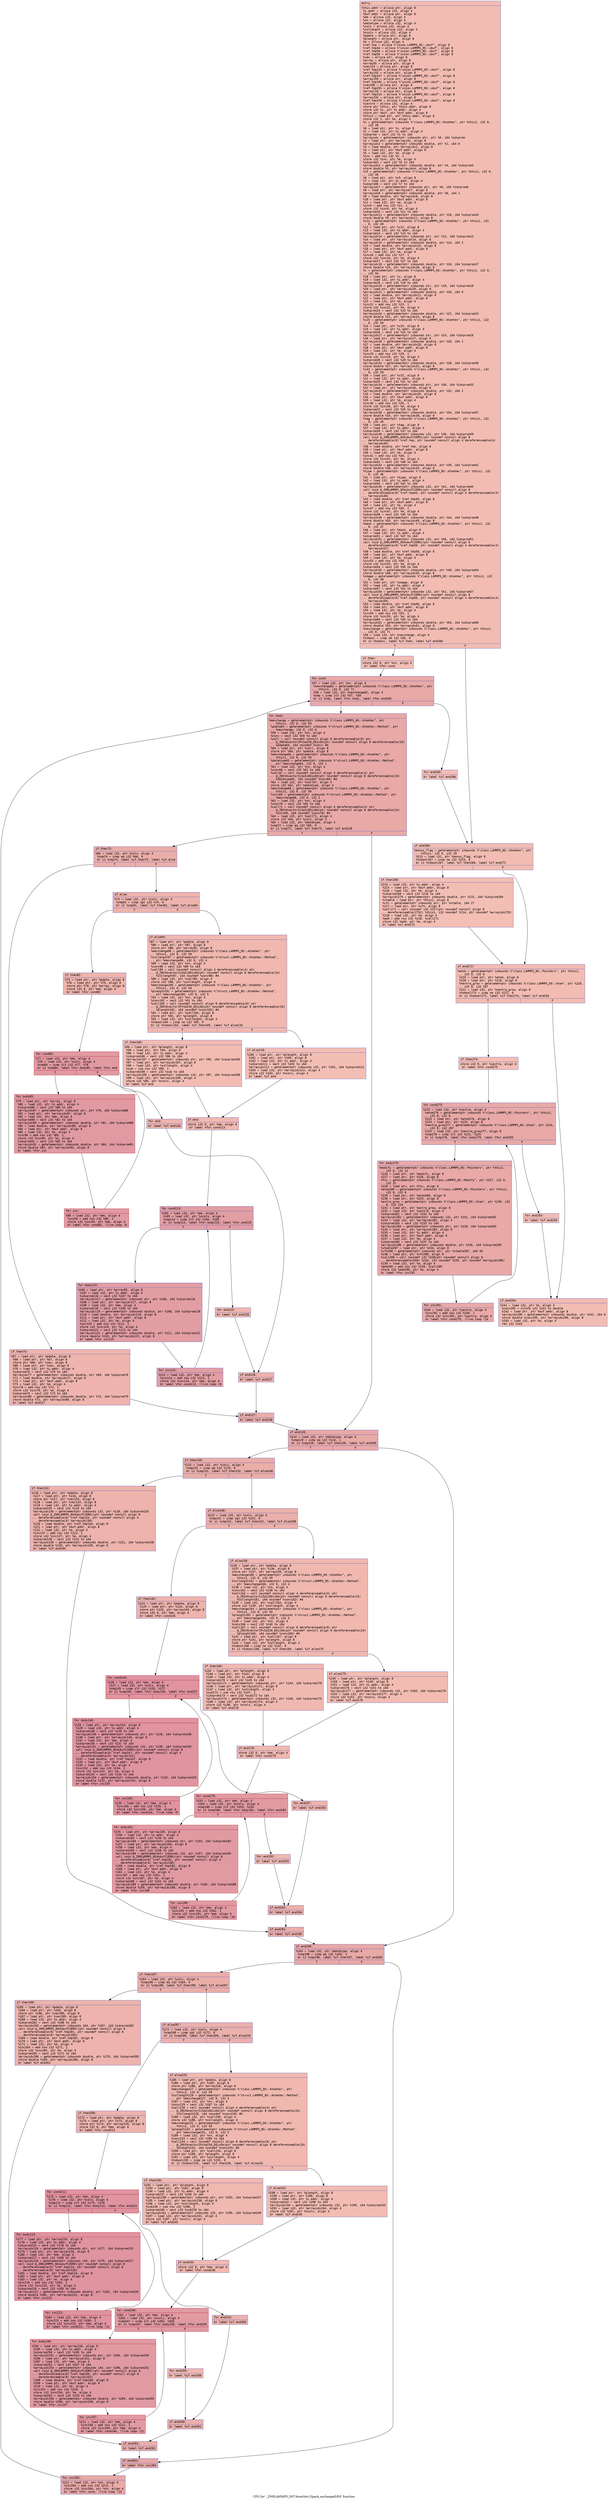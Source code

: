digraph "CFG for '_ZN9LAMMPS_NS7AtomVec13pack_exchangeEiPd' function" {
	label="CFG for '_ZN9LAMMPS_NS7AtomVec13pack_exchangeEiPd' function";

	Node0x56285aa55c80 [shape=record,color="#3d50c3ff", style=filled, fillcolor="#e1675170" fontname="Courier",label="{entry:\l|  %this.addr = alloca ptr, align 8\l  %i.addr = alloca i32, align 4\l  %buf.addr = alloca ptr, align 8\l  %mm = alloca i32, align 4\l  %nn = alloca i32, align 4\l  %datatype = alloca i32, align 4\l  %cols = alloca i32, align 4\l  %collength = alloca i32, align 4\l  %ncols = alloca i32, align 4\l  %pdata = alloca ptr, align 8\l  %plength = alloca ptr, align 8\l  %m = alloca i32, align 4\l  %ref.tmp = alloca %\"union.LAMMPS_NS::ubuf\", align 8\l  %ref.tmp44 = alloca %\"union.LAMMPS_NS::ubuf\", align 8\l  %ref.tmp50 = alloca %\"union.LAMMPS_NS::ubuf\", align 8\l  %ref.tmp56 = alloca %\"union.LAMMPS_NS::ubuf\", align 8\l  %vec = alloca ptr, align 8\l  %array = alloca ptr, align 8\l  %array95 = alloca ptr, align 8\l  %vec133 = alloca ptr, align 8\l  %ref.tmp134 = alloca %\"union.LAMMPS_NS::ubuf\", align 8\l  %array143 = alloca ptr, align 8\l  %ref.tmp147 = alloca %\"union.LAMMPS_NS::ubuf\", align 8\l  %array159 = alloca ptr, align 8\l  %ref.tmp182 = alloca %\"union.LAMMPS_NS::ubuf\", align 8\l  %vec200 = alloca ptr, align 8\l  %ref.tmp201 = alloca %\"union.LAMMPS_NS::ubuf\", align 8\l  %array210 = alloca ptr, align 8\l  %ref.tmp214 = alloca %\"union.LAMMPS_NS::ubuf\", align 8\l  %array226 = alloca ptr, align 8\l  %ref.tmp249 = alloca %\"union.LAMMPS_NS::ubuf\", align 8\l  %iextra = alloca i32, align 4\l  store ptr %this, ptr %this.addr, align 8\l  store i32 %i, ptr %i.addr, align 4\l  store ptr %buf, ptr %buf.addr, align 8\l  %this1 = load ptr, ptr %this.addr, align 8\l  store i32 1, ptr %m, align 4\l  %x = getelementptr inbounds %\"class.LAMMPS_NS::AtomVec\", ptr %this1, i32 0,\l... i32 49\l  %0 = load ptr, ptr %x, align 8\l  %1 = load i32, ptr %i.addr, align 4\l  %idxprom = sext i32 %1 to i64\l  %arrayidx = getelementptr inbounds ptr, ptr %0, i64 %idxprom\l  %2 = load ptr, ptr %arrayidx, align 8\l  %arrayidx2 = getelementptr inbounds double, ptr %2, i64 0\l  %3 = load double, ptr %arrayidx2, align 8\l  %4 = load ptr, ptr %buf.addr, align 8\l  %5 = load i32, ptr %m, align 4\l  %inc = add nsw i32 %5, 1\l  store i32 %inc, ptr %m, align 4\l  %idxprom3 = sext i32 %5 to i64\l  %arrayidx4 = getelementptr inbounds double, ptr %4, i64 %idxprom3\l  store double %3, ptr %arrayidx4, align 8\l  %x5 = getelementptr inbounds %\"class.LAMMPS_NS::AtomVec\", ptr %this1, i32 0,\l... i32 49\l  %6 = load ptr, ptr %x5, align 8\l  %7 = load i32, ptr %i.addr, align 4\l  %idxprom6 = sext i32 %7 to i64\l  %arrayidx7 = getelementptr inbounds ptr, ptr %6, i64 %idxprom6\l  %8 = load ptr, ptr %arrayidx7, align 8\l  %arrayidx8 = getelementptr inbounds double, ptr %8, i64 1\l  %9 = load double, ptr %arrayidx8, align 8\l  %10 = load ptr, ptr %buf.addr, align 8\l  %11 = load i32, ptr %m, align 4\l  %inc9 = add nsw i32 %11, 1\l  store i32 %inc9, ptr %m, align 4\l  %idxprom10 = sext i32 %11 to i64\l  %arrayidx11 = getelementptr inbounds double, ptr %10, i64 %idxprom10\l  store double %9, ptr %arrayidx11, align 8\l  %x12 = getelementptr inbounds %\"class.LAMMPS_NS::AtomVec\", ptr %this1, i32\l... 0, i32 49\l  %12 = load ptr, ptr %x12, align 8\l  %13 = load i32, ptr %i.addr, align 4\l  %idxprom13 = sext i32 %13 to i64\l  %arrayidx14 = getelementptr inbounds ptr, ptr %12, i64 %idxprom13\l  %14 = load ptr, ptr %arrayidx14, align 8\l  %arrayidx15 = getelementptr inbounds double, ptr %14, i64 2\l  %15 = load double, ptr %arrayidx15, align 8\l  %16 = load ptr, ptr %buf.addr, align 8\l  %17 = load i32, ptr %m, align 4\l  %inc16 = add nsw i32 %17, 1\l  store i32 %inc16, ptr %m, align 4\l  %idxprom17 = sext i32 %17 to i64\l  %arrayidx18 = getelementptr inbounds double, ptr %16, i64 %idxprom17\l  store double %15, ptr %arrayidx18, align 8\l  %v = getelementptr inbounds %\"class.LAMMPS_NS::AtomVec\", ptr %this1, i32 0,\l... i32 50\l  %18 = load ptr, ptr %v, align 8\l  %19 = load i32, ptr %i.addr, align 4\l  %idxprom19 = sext i32 %19 to i64\l  %arrayidx20 = getelementptr inbounds ptr, ptr %18, i64 %idxprom19\l  %20 = load ptr, ptr %arrayidx20, align 8\l  %arrayidx21 = getelementptr inbounds double, ptr %20, i64 0\l  %21 = load double, ptr %arrayidx21, align 8\l  %22 = load ptr, ptr %buf.addr, align 8\l  %23 = load i32, ptr %m, align 4\l  %inc22 = add nsw i32 %23, 1\l  store i32 %inc22, ptr %m, align 4\l  %idxprom23 = sext i32 %23 to i64\l  %arrayidx24 = getelementptr inbounds double, ptr %22, i64 %idxprom23\l  store double %21, ptr %arrayidx24, align 8\l  %v25 = getelementptr inbounds %\"class.LAMMPS_NS::AtomVec\", ptr %this1, i32\l... 0, i32 50\l  %24 = load ptr, ptr %v25, align 8\l  %25 = load i32, ptr %i.addr, align 4\l  %idxprom26 = sext i32 %25 to i64\l  %arrayidx27 = getelementptr inbounds ptr, ptr %24, i64 %idxprom26\l  %26 = load ptr, ptr %arrayidx27, align 8\l  %arrayidx28 = getelementptr inbounds double, ptr %26, i64 1\l  %27 = load double, ptr %arrayidx28, align 8\l  %28 = load ptr, ptr %buf.addr, align 8\l  %29 = load i32, ptr %m, align 4\l  %inc29 = add nsw i32 %29, 1\l  store i32 %inc29, ptr %m, align 4\l  %idxprom30 = sext i32 %29 to i64\l  %arrayidx31 = getelementptr inbounds double, ptr %28, i64 %idxprom30\l  store double %27, ptr %arrayidx31, align 8\l  %v32 = getelementptr inbounds %\"class.LAMMPS_NS::AtomVec\", ptr %this1, i32\l... 0, i32 50\l  %30 = load ptr, ptr %v32, align 8\l  %31 = load i32, ptr %i.addr, align 4\l  %idxprom33 = sext i32 %31 to i64\l  %arrayidx34 = getelementptr inbounds ptr, ptr %30, i64 %idxprom33\l  %32 = load ptr, ptr %arrayidx34, align 8\l  %arrayidx35 = getelementptr inbounds double, ptr %32, i64 2\l  %33 = load double, ptr %arrayidx35, align 8\l  %34 = load ptr, ptr %buf.addr, align 8\l  %35 = load i32, ptr %m, align 4\l  %inc36 = add nsw i32 %35, 1\l  store i32 %inc36, ptr %m, align 4\l  %idxprom37 = sext i32 %35 to i64\l  %arrayidx38 = getelementptr inbounds double, ptr %34, i64 %idxprom37\l  store double %33, ptr %arrayidx38, align 8\l  %tag = getelementptr inbounds %\"class.LAMMPS_NS::AtomVec\", ptr %this1, i32\l... 0, i32 45\l  %36 = load ptr, ptr %tag, align 8\l  %37 = load i32, ptr %i.addr, align 4\l  %idxprom39 = sext i32 %37 to i64\l  %arrayidx40 = getelementptr inbounds i32, ptr %36, i64 %idxprom39\l  call void @_ZN9LAMMPS_NS4ubufC2ERKi(ptr noundef nonnull align 8\l... dereferenceable(8) %ref.tmp, ptr noundef nonnull align 4 dereferenceable(4)\l... %arrayidx40)\l  %38 = load double, ptr %ref.tmp, align 8\l  %39 = load ptr, ptr %buf.addr, align 8\l  %40 = load i32, ptr %m, align 4\l  %inc41 = add nsw i32 %40, 1\l  store i32 %inc41, ptr %m, align 4\l  %idxprom42 = sext i32 %40 to i64\l  %arrayidx43 = getelementptr inbounds double, ptr %39, i64 %idxprom42\l  store double %38, ptr %arrayidx43, align 8\l  %type = getelementptr inbounds %\"class.LAMMPS_NS::AtomVec\", ptr %this1, i32\l... 0, i32 46\l  %41 = load ptr, ptr %type, align 8\l  %42 = load i32, ptr %i.addr, align 4\l  %idxprom45 = sext i32 %42 to i64\l  %arrayidx46 = getelementptr inbounds i32, ptr %41, i64 %idxprom45\l  call void @_ZN9LAMMPS_NS4ubufC2ERKi(ptr noundef nonnull align 8\l... dereferenceable(8) %ref.tmp44, ptr noundef nonnull align 4 dereferenceable(4)\l... %arrayidx46)\l  %43 = load double, ptr %ref.tmp44, align 8\l  %44 = load ptr, ptr %buf.addr, align 8\l  %45 = load i32, ptr %m, align 4\l  %inc47 = add nsw i32 %45, 1\l  store i32 %inc47, ptr %m, align 4\l  %idxprom48 = sext i32 %45 to i64\l  %arrayidx49 = getelementptr inbounds double, ptr %44, i64 %idxprom48\l  store double %43, ptr %arrayidx49, align 8\l  %mask = getelementptr inbounds %\"class.LAMMPS_NS::AtomVec\", ptr %this1, i32\l... 0, i32 47\l  %46 = load ptr, ptr %mask, align 8\l  %47 = load i32, ptr %i.addr, align 4\l  %idxprom51 = sext i32 %47 to i64\l  %arrayidx52 = getelementptr inbounds i32, ptr %46, i64 %idxprom51\l  call void @_ZN9LAMMPS_NS4ubufC2ERKi(ptr noundef nonnull align 8\l... dereferenceable(8) %ref.tmp50, ptr noundef nonnull align 4 dereferenceable(4)\l... %arrayidx52)\l  %48 = load double, ptr %ref.tmp50, align 8\l  %49 = load ptr, ptr %buf.addr, align 8\l  %50 = load i32, ptr %m, align 4\l  %inc53 = add nsw i32 %50, 1\l  store i32 %inc53, ptr %m, align 4\l  %idxprom54 = sext i32 %50 to i64\l  %arrayidx55 = getelementptr inbounds double, ptr %49, i64 %idxprom54\l  store double %48, ptr %arrayidx55, align 8\l  %image = getelementptr inbounds %\"class.LAMMPS_NS::AtomVec\", ptr %this1, i32\l... 0, i32 48\l  %51 = load ptr, ptr %image, align 8\l  %52 = load i32, ptr %i.addr, align 4\l  %idxprom57 = sext i32 %52 to i64\l  %arrayidx58 = getelementptr inbounds i32, ptr %51, i64 %idxprom57\l  call void @_ZN9LAMMPS_NS4ubufC2ERKi(ptr noundef nonnull align 8\l... dereferenceable(8) %ref.tmp56, ptr noundef nonnull align 4 dereferenceable(4)\l... %arrayidx58)\l  %53 = load double, ptr %ref.tmp56, align 8\l  %54 = load ptr, ptr %buf.addr, align 8\l  %55 = load i32, ptr %m, align 4\l  %inc59 = add nsw i32 %55, 1\l  store i32 %inc59, ptr %m, align 4\l  %idxprom60 = sext i32 %55 to i64\l  %arrayidx61 = getelementptr inbounds double, ptr %54, i64 %idxprom60\l  store double %53, ptr %arrayidx61, align 8\l  %nexchange = getelementptr inbounds %\"class.LAMMPS_NS::AtomVec\", ptr %this1,\l... i32 0, i32 71\l  %56 = load i32, ptr %nexchange, align 4\l  %tobool = icmp ne i32 %56, 0\l  br i1 %tobool, label %if.then, label %if.end266\l|{<s0>T|<s1>F}}"];
	Node0x56285aa55c80:s0 -> Node0x56285aa6aa80[tooltip="entry -> if.then\nProbability 62.50%" ];
	Node0x56285aa55c80:s1 -> Node0x56285aa6aad0[tooltip="entry -> if.end266\nProbability 37.50%" ];
	Node0x56285aa6aa80 [shape=record,color="#3d50c3ff", style=filled, fillcolor="#e36c5570" fontname="Courier",label="{if.then:\l|  store i32 0, ptr %nn, align 4\l  br label %for.cond\l}"];
	Node0x56285aa6aa80 -> Node0x56285aa6aca0[tooltip="if.then -> for.cond\nProbability 100.00%" ];
	Node0x56285aa6aca0 [shape=record,color="#3d50c3ff", style=filled, fillcolor="#ca3b3770" fontname="Courier",label="{for.cond:\l|  %57 = load i32, ptr %nn, align 4\l  %nexchange62 = getelementptr inbounds %\"class.LAMMPS_NS::AtomVec\", ptr\l... %this1, i32 0, i32 71\l  %58 = load i32, ptr %nexchange62, align 4\l  %cmp = icmp slt i32 %57, %58\l  br i1 %cmp, label %for.body, label %for.end265\l|{<s0>T|<s1>F}}"];
	Node0x56285aa6aca0:s0 -> Node0x56285aa6b030[tooltip="for.cond -> for.body\nProbability 96.88%" ];
	Node0x56285aa6aca0:s1 -> Node0x56285aa6b0b0[tooltip="for.cond -> for.end265\nProbability 3.12%" ];
	Node0x56285aa6b030 [shape=record,color="#3d50c3ff", style=filled, fillcolor="#ca3b3770" fontname="Courier",label="{for.body:\l|  %mexchange = getelementptr inbounds %\"class.LAMMPS_NS::AtomVec\", ptr\l... %this1, i32 0, i32 59\l  %pdata63 = getelementptr inbounds %\"struct.LAMMPS_NS::AtomVec::Method\", ptr\l... %mexchange, i32 0, i32 0\l  %59 = load i32, ptr %nn, align 4\l  %conv = sext i32 %59 to i64\l  %call = call noundef nonnull align 8 dereferenceable(8) ptr\l... @_ZNSt6vectorIPvSaIS0_EEixEm(ptr noundef nonnull align 8 dereferenceable(24)\l... %pdata63, i64 noundef %conv) #4\l  %60 = load ptr, ptr %call, align 8\l  store ptr %60, ptr %pdata, align 8\l  %mexchange64 = getelementptr inbounds %\"class.LAMMPS_NS::AtomVec\", ptr\l... %this1, i32 0, i32 59\l  %datatype65 = getelementptr inbounds %\"struct.LAMMPS_NS::AtomVec::Method\",\l... ptr %mexchange64, i32 0, i32 1\l  %61 = load i32, ptr %nn, align 4\l  %conv66 = sext i32 %61 to i64\l  %call67 = call noundef nonnull align 4 dereferenceable(4) ptr\l... @_ZNSt6vectorIiSaIiEEixEm(ptr noundef nonnull align 8 dereferenceable(24)\l... %datatype65, i64 noundef %conv66) #4\l  %62 = load i32, ptr %call67, align 4\l  store i32 %62, ptr %datatype, align 4\l  %mexchange68 = getelementptr inbounds %\"class.LAMMPS_NS::AtomVec\", ptr\l... %this1, i32 0, i32 59\l  %cols69 = getelementptr inbounds %\"struct.LAMMPS_NS::AtomVec::Method\", ptr\l... %mexchange68, i32 0, i32 2\l  %63 = load i32, ptr %nn, align 4\l  %conv70 = sext i32 %63 to i64\l  %call71 = call noundef nonnull align 4 dereferenceable(4) ptr\l... @_ZNSt6vectorIiSaIiEEixEm(ptr noundef nonnull align 8 dereferenceable(24)\l... %cols69, i64 noundef %conv70) #4\l  %64 = load i32, ptr %call71, align 4\l  store i32 %64, ptr %cols, align 4\l  %65 = load i32, ptr %datatype, align 4\l  %cmp72 = icmp eq i32 %65, 0\l  br i1 %cmp72, label %if.then73, label %if.end128\l|{<s0>T|<s1>F}}"];
	Node0x56285aa6b030:s0 -> Node0x56285aa6c370[tooltip="for.body -> if.then73\nProbability 37.50%" ];
	Node0x56285aa6b030:s1 -> Node0x56285aa6c3c0[tooltip="for.body -> if.end128\nProbability 62.50%" ];
	Node0x56285aa6c370 [shape=record,color="#3d50c3ff", style=filled, fillcolor="#d0473d70" fontname="Courier",label="{if.then73:\l|  %66 = load i32, ptr %cols, align 4\l  %cmp74 = icmp eq i32 %66, 0\l  br i1 %cmp74, label %if.then75, label %if.else\l|{<s0>T|<s1>F}}"];
	Node0x56285aa6c370:s0 -> Node0x56285aa6c5f0[tooltip="if.then73 -> if.then75\nProbability 37.50%" ];
	Node0x56285aa6c370:s1 -> Node0x56285aa6c670[tooltip="if.then73 -> if.else\nProbability 62.50%" ];
	Node0x56285aa6c5f0 [shape=record,color="#3d50c3ff", style=filled, fillcolor="#d8564670" fontname="Courier",label="{if.then75:\l|  %67 = load ptr, ptr %pdata, align 8\l  %68 = load ptr, ptr %67, align 8\l  store ptr %68, ptr %vec, align 8\l  %69 = load ptr, ptr %vec, align 8\l  %70 = load i32, ptr %i.addr, align 4\l  %idxprom76 = sext i32 %70 to i64\l  %arrayidx77 = getelementptr inbounds double, ptr %69, i64 %idxprom76\l  %71 = load double, ptr %arrayidx77, align 8\l  %72 = load ptr, ptr %buf.addr, align 8\l  %73 = load i32, ptr %m, align 4\l  %inc78 = add nsw i32 %73, 1\l  store i32 %inc78, ptr %m, align 4\l  %idxprom79 = sext i32 %73 to i64\l  %arrayidx80 = getelementptr inbounds double, ptr %72, i64 %idxprom79\l  store double %71, ptr %arrayidx80, align 8\l  br label %if.end127\l}"];
	Node0x56285aa6c5f0 -> Node0x56285aa6d080[tooltip="if.then75 -> if.end127\nProbability 100.00%" ];
	Node0x56285aa6c670 [shape=record,color="#3d50c3ff", style=filled, fillcolor="#d6524470" fontname="Courier",label="{if.else:\l|  %74 = load i32, ptr %cols, align 4\l  %cmp81 = icmp sgt i32 %74, 0\l  br i1 %cmp81, label %if.then82, label %if.else94\l|{<s0>T|<s1>F}}"];
	Node0x56285aa6c670:s0 -> Node0x56285aa6d2a0[tooltip="if.else -> if.then82\nProbability 62.50%" ];
	Node0x56285aa6c670:s1 -> Node0x56285aa6d320[tooltip="if.else -> if.else94\nProbability 37.50%" ];
	Node0x56285aa6d2a0 [shape=record,color="#3d50c3ff", style=filled, fillcolor="#d8564670" fontname="Courier",label="{if.then82:\l|  %75 = load ptr, ptr %pdata, align 8\l  %76 = load ptr, ptr %75, align 8\l  store ptr %76, ptr %array, align 8\l  store i32 0, ptr %mm, align 4\l  br label %for.cond83\l}"];
	Node0x56285aa6d2a0 -> Node0x56285aa6d690[tooltip="if.then82 -> for.cond83\nProbability 100.00%" ];
	Node0x56285aa6d690 [shape=record,color="#b70d28ff", style=filled, fillcolor="#bb1b2c70" fontname="Courier",label="{for.cond83:\l|  %77 = load i32, ptr %mm, align 4\l  %78 = load i32, ptr %cols, align 4\l  %cmp84 = icmp slt i32 %77, %78\l  br i1 %cmp84, label %for.body85, label %for.end\l|{<s0>T|<s1>F}}"];
	Node0x56285aa6d690:s0 -> Node0x56285aa6d930[tooltip="for.cond83 -> for.body85\nProbability 96.88%" ];
	Node0x56285aa6d690:s1 -> Node0x56285aa6d9b0[tooltip="for.cond83 -> for.end\nProbability 3.12%" ];
	Node0x56285aa6d930 [shape=record,color="#b70d28ff", style=filled, fillcolor="#bb1b2c70" fontname="Courier",label="{for.body85:\l|  %79 = load ptr, ptr %array, align 8\l  %80 = load i32, ptr %i.addr, align 4\l  %idxprom86 = sext i32 %80 to i64\l  %arrayidx87 = getelementptr inbounds ptr, ptr %79, i64 %idxprom86\l  %81 = load ptr, ptr %arrayidx87, align 8\l  %82 = load i32, ptr %mm, align 4\l  %idxprom88 = sext i32 %82 to i64\l  %arrayidx89 = getelementptr inbounds double, ptr %81, i64 %idxprom88\l  %83 = load double, ptr %arrayidx89, align 8\l  %84 = load ptr, ptr %buf.addr, align 8\l  %85 = load i32, ptr %m, align 4\l  %inc90 = add nsw i32 %85, 1\l  store i32 %inc90, ptr %m, align 4\l  %idxprom91 = sext i32 %85 to i64\l  %arrayidx92 = getelementptr inbounds double, ptr %84, i64 %idxprom91\l  store double %83, ptr %arrayidx92, align 8\l  br label %for.inc\l}"];
	Node0x56285aa6d930 -> Node0x56285aa6e490[tooltip="for.body85 -> for.inc\nProbability 100.00%" ];
	Node0x56285aa6e490 [shape=record,color="#b70d28ff", style=filled, fillcolor="#bb1b2c70" fontname="Courier",label="{for.inc:\l|  %86 = load i32, ptr %mm, align 4\l  %inc93 = add nsw i32 %86, 1\l  store i32 %inc93, ptr %mm, align 4\l  br label %for.cond83, !llvm.loop !6\l}"];
	Node0x56285aa6e490 -> Node0x56285aa6d690[tooltip="for.inc -> for.cond83\nProbability 100.00%" ];
	Node0x56285aa6d9b0 [shape=record,color="#3d50c3ff", style=filled, fillcolor="#d8564670" fontname="Courier",label="{for.end:\l|  br label %if.end126\l}"];
	Node0x56285aa6d9b0 -> Node0x56285aa6e880[tooltip="for.end -> if.end126\nProbability 100.00%" ];
	Node0x56285aa6d320 [shape=record,color="#3d50c3ff", style=filled, fillcolor="#dc5d4a70" fontname="Courier",label="{if.else94:\l|  %87 = load ptr, ptr %pdata, align 8\l  %88 = load ptr, ptr %87, align 8\l  store ptr %88, ptr %array95, align 8\l  %mexchange96 = getelementptr inbounds %\"class.LAMMPS_NS::AtomVec\", ptr\l... %this1, i32 0, i32 59\l  %collength97 = getelementptr inbounds %\"struct.LAMMPS_NS::AtomVec::Method\",\l... ptr %mexchange96, i32 0, i32 4\l  %89 = load i32, ptr %nn, align 4\l  %conv98 = sext i32 %89 to i64\l  %call99 = call noundef nonnull align 4 dereferenceable(4) ptr\l... @_ZNSt6vectorIiSaIiEEixEm(ptr noundef nonnull align 8 dereferenceable(24)\l... %collength97, i64 noundef %conv98) #4\l  %90 = load i32, ptr %call99, align 4\l  store i32 %90, ptr %collength, align 4\l  %mexchange100 = getelementptr inbounds %\"class.LAMMPS_NS::AtomVec\", ptr\l... %this1, i32 0, i32 59\l  %plength101 = getelementptr inbounds %\"struct.LAMMPS_NS::AtomVec::Method\",\l... ptr %mexchange100, i32 0, i32 5\l  %91 = load i32, ptr %nn, align 4\l  %conv102 = sext i32 %91 to i64\l  %call103 = call noundef nonnull align 8 dereferenceable(8) ptr\l... @_ZNSt6vectorIPvSaIS0_EEixEm(ptr noundef nonnull align 8 dereferenceable(24)\l... %plength101, i64 noundef %conv102) #4\l  %92 = load ptr, ptr %call103, align 8\l  store ptr %92, ptr %plength, align 8\l  %93 = load i32, ptr %collength, align 4\l  %tobool104 = icmp ne i32 %93, 0\l  br i1 %tobool104, label %if.then105, label %if.else110\l|{<s0>T|<s1>F}}"];
	Node0x56285aa6d320:s0 -> Node0x56285aa6f760[tooltip="if.else94 -> if.then105\nProbability 62.50%" ];
	Node0x56285aa6d320:s1 -> Node0x56285aa6f7b0[tooltip="if.else94 -> if.else110\nProbability 37.50%" ];
	Node0x56285aa6f760 [shape=record,color="#3d50c3ff", style=filled, fillcolor="#e1675170" fontname="Courier",label="{if.then105:\l|  %94 = load ptr, ptr %plength, align 8\l  %95 = load ptr, ptr %94, align 8\l  %96 = load i32, ptr %i.addr, align 4\l  %idxprom106 = sext i32 %96 to i64\l  %arrayidx107 = getelementptr inbounds ptr, ptr %95, i64 %idxprom106\l  %97 = load ptr, ptr %arrayidx107, align 8\l  %98 = load i32, ptr %collength, align 4\l  %sub = sub nsw i32 %98, 1\l  %idxprom108 = sext i32 %sub to i64\l  %arrayidx109 = getelementptr inbounds i32, ptr %97, i64 %idxprom108\l  %99 = load i32, ptr %arrayidx109, align 4\l  store i32 %99, ptr %ncols, align 4\l  br label %if.end\l}"];
	Node0x56285aa6f760 -> Node0x56285aa68f70[tooltip="if.then105 -> if.end\nProbability 100.00%" ];
	Node0x56285aa6f7b0 [shape=record,color="#3d50c3ff", style=filled, fillcolor="#e36c5570" fontname="Courier",label="{if.else110:\l|  %100 = load ptr, ptr %plength, align 8\l  %101 = load ptr, ptr %100, align 8\l  %102 = load i32, ptr %i.addr, align 4\l  %idxprom111 = sext i32 %102 to i64\l  %arrayidx112 = getelementptr inbounds i32, ptr %101, i64 %idxprom111\l  %103 = load i32, ptr %arrayidx112, align 4\l  store i32 %103, ptr %ncols, align 4\l  br label %if.end\l}"];
	Node0x56285aa6f7b0 -> Node0x56285aa68f70[tooltip="if.else110 -> if.end\nProbability 100.00%" ];
	Node0x56285aa68f70 [shape=record,color="#3d50c3ff", style=filled, fillcolor="#dc5d4a70" fontname="Courier",label="{if.end:\l|  store i32 0, ptr %mm, align 4\l  br label %for.cond113\l}"];
	Node0x56285aa68f70 -> Node0x56285aa70e10[tooltip="if.end -> for.cond113\nProbability 100.00%" ];
	Node0x56285aa70e10 [shape=record,color="#3d50c3ff", style=filled, fillcolor="#be242e70" fontname="Courier",label="{for.cond113:\l|  %104 = load i32, ptr %mm, align 4\l  %105 = load i32, ptr %ncols, align 4\l  %cmp114 = icmp slt i32 %104, %105\l  br i1 %cmp114, label %for.body115, label %for.end125\l|{<s0>T|<s1>F}}"];
	Node0x56285aa70e10:s0 -> Node0x56285aa71090[tooltip="for.cond113 -> for.body115\nProbability 96.88%" ];
	Node0x56285aa70e10:s1 -> Node0x56285aa71110[tooltip="for.cond113 -> for.end125\nProbability 3.12%" ];
	Node0x56285aa71090 [shape=record,color="#3d50c3ff", style=filled, fillcolor="#be242e70" fontname="Courier",label="{for.body115:\l|  %106 = load ptr, ptr %array95, align 8\l  %107 = load i32, ptr %i.addr, align 4\l  %idxprom116 = sext i32 %107 to i64\l  %arrayidx117 = getelementptr inbounds ptr, ptr %106, i64 %idxprom116\l  %108 = load ptr, ptr %arrayidx117, align 8\l  %109 = load i32, ptr %mm, align 4\l  %idxprom118 = sext i32 %109 to i64\l  %arrayidx119 = getelementptr inbounds double, ptr %108, i64 %idxprom118\l  %110 = load double, ptr %arrayidx119, align 8\l  %111 = load ptr, ptr %buf.addr, align 8\l  %112 = load i32, ptr %m, align 4\l  %inc120 = add nsw i32 %112, 1\l  store i32 %inc120, ptr %m, align 4\l  %idxprom121 = sext i32 %112 to i64\l  %arrayidx122 = getelementptr inbounds double, ptr %111, i64 %idxprom121\l  store double %110, ptr %arrayidx122, align 8\l  br label %for.inc123\l}"];
	Node0x56285aa71090 -> Node0x56285aa71c00[tooltip="for.body115 -> for.inc123\nProbability 100.00%" ];
	Node0x56285aa71c00 [shape=record,color="#3d50c3ff", style=filled, fillcolor="#be242e70" fontname="Courier",label="{for.inc123:\l|  %113 = load i32, ptr %mm, align 4\l  %inc124 = add nsw i32 %113, 1\l  store i32 %inc124, ptr %mm, align 4\l  br label %for.cond113, !llvm.loop !8\l}"];
	Node0x56285aa71c00 -> Node0x56285aa70e10[tooltip="for.inc123 -> for.cond113\nProbability 100.00%" ];
	Node0x56285aa71110 [shape=record,color="#3d50c3ff", style=filled, fillcolor="#dc5d4a70" fontname="Courier",label="{for.end125:\l|  br label %if.end126\l}"];
	Node0x56285aa71110 -> Node0x56285aa6e880[tooltip="for.end125 -> if.end126\nProbability 100.00%" ];
	Node0x56285aa6e880 [shape=record,color="#3d50c3ff", style=filled, fillcolor="#d6524470" fontname="Courier",label="{if.end126:\l|  br label %if.end127\l}"];
	Node0x56285aa6e880 -> Node0x56285aa6d080[tooltip="if.end126 -> if.end127\nProbability 100.00%" ];
	Node0x56285aa6d080 [shape=record,color="#3d50c3ff", style=filled, fillcolor="#d0473d70" fontname="Courier",label="{if.end127:\l|  br label %if.end128\l}"];
	Node0x56285aa6d080 -> Node0x56285aa6c3c0[tooltip="if.end127 -> if.end128\nProbability 100.00%" ];
	Node0x56285aa6c3c0 [shape=record,color="#3d50c3ff", style=filled, fillcolor="#ca3b3770" fontname="Courier",label="{if.end128:\l|  %114 = load i32, ptr %datatype, align 4\l  %cmp129 = icmp eq i32 %114, 1\l  br i1 %cmp129, label %if.then130, label %if.end195\l|{<s0>T|<s1>F}}"];
	Node0x56285aa6c3c0:s0 -> Node0x56285aa72300[tooltip="if.end128 -> if.then130\nProbability 50.00%" ];
	Node0x56285aa6c3c0:s1 -> Node0x56285aa72380[tooltip="if.end128 -> if.end195\nProbability 50.00%" ];
	Node0x56285aa72300 [shape=record,color="#3d50c3ff", style=filled, fillcolor="#d0473d70" fontname="Courier",label="{if.then130:\l|  %115 = load i32, ptr %cols, align 4\l  %cmp131 = icmp eq i32 %115, 0\l  br i1 %cmp131, label %if.then132, label %if.else140\l|{<s0>T|<s1>F}}"];
	Node0x56285aa72300:s0 -> Node0x56285aa725e0[tooltip="if.then130 -> if.then132\nProbability 37.50%" ];
	Node0x56285aa72300:s1 -> Node0x56285aa72660[tooltip="if.then130 -> if.else140\nProbability 62.50%" ];
	Node0x56285aa725e0 [shape=record,color="#3d50c3ff", style=filled, fillcolor="#d6524470" fontname="Courier",label="{if.then132:\l|  %116 = load ptr, ptr %pdata, align 8\l  %117 = load ptr, ptr %116, align 8\l  store ptr %117, ptr %vec133, align 8\l  %118 = load ptr, ptr %vec133, align 8\l  %119 = load i32, ptr %i.addr, align 4\l  %idxprom135 = sext i32 %119 to i64\l  %arrayidx136 = getelementptr inbounds i32, ptr %118, i64 %idxprom135\l  call void @_ZN9LAMMPS_NS4ubufC2ERKi(ptr noundef nonnull align 8\l... dereferenceable(8) %ref.tmp134, ptr noundef nonnull align 4\l... dereferenceable(4) %arrayidx136)\l  %120 = load double, ptr %ref.tmp134, align 8\l  %121 = load ptr, ptr %buf.addr, align 8\l  %122 = load i32, ptr %m, align 4\l  %inc137 = add nsw i32 %122, 1\l  store i32 %inc137, ptr %m, align 4\l  %idxprom138 = sext i32 %122 to i64\l  %arrayidx139 = getelementptr inbounds double, ptr %121, i64 %idxprom138\l  store double %120, ptr %arrayidx139, align 8\l  br label %if.end194\l}"];
	Node0x56285aa725e0 -> Node0x56285aa69e60[tooltip="if.then132 -> if.end194\nProbability 100.00%" ];
	Node0x56285aa72660 [shape=record,color="#3d50c3ff", style=filled, fillcolor="#d24b4070" fontname="Courier",label="{if.else140:\l|  %123 = load i32, ptr %cols, align 4\l  %cmp141 = icmp sgt i32 %123, 0\l  br i1 %cmp141, label %if.then142, label %if.else158\l|{<s0>T|<s1>F}}"];
	Node0x56285aa72660:s0 -> Node0x56285aa6a060[tooltip="if.else140 -> if.then142\nProbability 62.50%" ];
	Node0x56285aa72660:s1 -> Node0x56285aa6a0e0[tooltip="if.else140 -> if.else158\nProbability 37.50%" ];
	Node0x56285aa6a060 [shape=record,color="#3d50c3ff", style=filled, fillcolor="#d6524470" fontname="Courier",label="{if.then142:\l|  %124 = load ptr, ptr %pdata, align 8\l  %125 = load ptr, ptr %124, align 8\l  store ptr %125, ptr %array143, align 8\l  store i32 0, ptr %mm, align 4\l  br label %for.cond144\l}"];
	Node0x56285aa6a060 -> Node0x56285aa743c0[tooltip="if.then142 -> for.cond144\nProbability 100.00%" ];
	Node0x56285aa743c0 [shape=record,color="#b70d28ff", style=filled, fillcolor="#b70d2870" fontname="Courier",label="{for.cond144:\l|  %126 = load i32, ptr %mm, align 4\l  %127 = load i32, ptr %cols, align 4\l  %cmp145 = icmp slt i32 %126, %127\l  br i1 %cmp145, label %for.body146, label %for.end157\l|{<s0>T|<s1>F}}"];
	Node0x56285aa743c0:s0 -> Node0x56285aa74640[tooltip="for.cond144 -> for.body146\nProbability 96.88%" ];
	Node0x56285aa743c0:s1 -> Node0x56285aa746c0[tooltip="for.cond144 -> for.end157\nProbability 3.12%" ];
	Node0x56285aa74640 [shape=record,color="#b70d28ff", style=filled, fillcolor="#b70d2870" fontname="Courier",label="{for.body146:\l|  %128 = load ptr, ptr %array143, align 8\l  %129 = load i32, ptr %i.addr, align 4\l  %idxprom148 = sext i32 %129 to i64\l  %arrayidx149 = getelementptr inbounds ptr, ptr %128, i64 %idxprom148\l  %130 = load ptr, ptr %arrayidx149, align 8\l  %131 = load i32, ptr %mm, align 4\l  %idxprom150 = sext i32 %131 to i64\l  %arrayidx151 = getelementptr inbounds i32, ptr %130, i64 %idxprom150\l  call void @_ZN9LAMMPS_NS4ubufC2ERKi(ptr noundef nonnull align 8\l... dereferenceable(8) %ref.tmp147, ptr noundef nonnull align 4\l... dereferenceable(4) %arrayidx151)\l  %132 = load double, ptr %ref.tmp147, align 8\l  %133 = load ptr, ptr %buf.addr, align 8\l  %134 = load i32, ptr %m, align 4\l  %inc152 = add nsw i32 %134, 1\l  store i32 %inc152, ptr %m, align 4\l  %idxprom153 = sext i32 %134 to i64\l  %arrayidx154 = getelementptr inbounds double, ptr %133, i64 %idxprom153\l  store double %132, ptr %arrayidx154, align 8\l  br label %for.inc155\l}"];
	Node0x56285aa74640 -> Node0x56285aa752e0[tooltip="for.body146 -> for.inc155\nProbability 100.00%" ];
	Node0x56285aa752e0 [shape=record,color="#b70d28ff", style=filled, fillcolor="#b70d2870" fontname="Courier",label="{for.inc155:\l|  %135 = load i32, ptr %mm, align 4\l  %inc156 = add nsw i32 %135, 1\l  store i32 %inc156, ptr %mm, align 4\l  br label %for.cond144, !llvm.loop !9\l}"];
	Node0x56285aa752e0 -> Node0x56285aa743c0[tooltip="for.inc155 -> for.cond144\nProbability 100.00%" ];
	Node0x56285aa746c0 [shape=record,color="#3d50c3ff", style=filled, fillcolor="#d6524470" fontname="Courier",label="{for.end157:\l|  br label %if.end193\l}"];
	Node0x56285aa746c0 -> Node0x56285aa75740[tooltip="for.end157 -> if.end193\nProbability 100.00%" ];
	Node0x56285aa6a0e0 [shape=record,color="#3d50c3ff", style=filled, fillcolor="#dc5d4a70" fontname="Courier",label="{if.else158:\l|  %136 = load ptr, ptr %pdata, align 8\l  %137 = load ptr, ptr %136, align 8\l  store ptr %137, ptr %array159, align 8\l  %mexchange160 = getelementptr inbounds %\"class.LAMMPS_NS::AtomVec\", ptr\l... %this1, i32 0, i32 59\l  %collength161 = getelementptr inbounds %\"struct.LAMMPS_NS::AtomVec::Method\",\l... ptr %mexchange160, i32 0, i32 4\l  %138 = load i32, ptr %nn, align 4\l  %conv162 = sext i32 %138 to i64\l  %call163 = call noundef nonnull align 4 dereferenceable(4) ptr\l... @_ZNSt6vectorIiSaIiEEixEm(ptr noundef nonnull align 8 dereferenceable(24)\l... %collength161, i64 noundef %conv162) #4\l  %139 = load i32, ptr %call163, align 4\l  store i32 %139, ptr %collength, align 4\l  %mexchange164 = getelementptr inbounds %\"class.LAMMPS_NS::AtomVec\", ptr\l... %this1, i32 0, i32 59\l  %plength165 = getelementptr inbounds %\"struct.LAMMPS_NS::AtomVec::Method\",\l... ptr %mexchange164, i32 0, i32 5\l  %140 = load i32, ptr %nn, align 4\l  %conv166 = sext i32 %140 to i64\l  %call167 = call noundef nonnull align 8 dereferenceable(8) ptr\l... @_ZNSt6vectorIPvSaIS0_EEixEm(ptr noundef nonnull align 8 dereferenceable(24)\l... %plength165, i64 noundef %conv166) #4\l  %141 = load ptr, ptr %call167, align 8\l  store ptr %141, ptr %plength, align 8\l  %142 = load i32, ptr %collength, align 4\l  %tobool168 = icmp ne i32 %142, 0\l  br i1 %tobool168, label %if.then169, label %if.else175\l|{<s0>T|<s1>F}}"];
	Node0x56285aa6a0e0:s0 -> Node0x56285aa76620[tooltip="if.else158 -> if.then169\nProbability 62.50%" ];
	Node0x56285aa6a0e0:s1 -> Node0x56285aa76670[tooltip="if.else158 -> if.else175\nProbability 37.50%" ];
	Node0x56285aa76620 [shape=record,color="#3d50c3ff", style=filled, fillcolor="#de614d70" fontname="Courier",label="{if.then169:\l|  %143 = load ptr, ptr %plength, align 8\l  %144 = load ptr, ptr %143, align 8\l  %145 = load i32, ptr %i.addr, align 4\l  %idxprom170 = sext i32 %145 to i64\l  %arrayidx171 = getelementptr inbounds ptr, ptr %144, i64 %idxprom170\l  %146 = load ptr, ptr %arrayidx171, align 8\l  %147 = load i32, ptr %collength, align 4\l  %sub172 = sub nsw i32 %147, 1\l  %idxprom173 = sext i32 %sub172 to i64\l  %arrayidx174 = getelementptr inbounds i32, ptr %146, i64 %idxprom173\l  %148 = load i32, ptr %arrayidx174, align 4\l  store i32 %148, ptr %ncols, align 4\l  br label %if.end178\l}"];
	Node0x56285aa76620 -> Node0x56285aa76eb0[tooltip="if.then169 -> if.end178\nProbability 100.00%" ];
	Node0x56285aa76670 [shape=record,color="#3d50c3ff", style=filled, fillcolor="#e1675170" fontname="Courier",label="{if.else175:\l|  %149 = load ptr, ptr %plength, align 8\l  %150 = load ptr, ptr %149, align 8\l  %151 = load i32, ptr %i.addr, align 4\l  %idxprom176 = sext i32 %151 to i64\l  %arrayidx177 = getelementptr inbounds i32, ptr %150, i64 %idxprom176\l  %152 = load i32, ptr %arrayidx177, align 4\l  store i32 %152, ptr %ncols, align 4\l  br label %if.end178\l}"];
	Node0x56285aa76670 -> Node0x56285aa76eb0[tooltip="if.else175 -> if.end178\nProbability 100.00%" ];
	Node0x56285aa76eb0 [shape=record,color="#3d50c3ff", style=filled, fillcolor="#dc5d4a70" fontname="Courier",label="{if.end178:\l|  store i32 0, ptr %mm, align 4\l  br label %for.cond179\l}"];
	Node0x56285aa76eb0 -> Node0x56285aa774c0[tooltip="if.end178 -> for.cond179\nProbability 100.00%" ];
	Node0x56285aa774c0 [shape=record,color="#b70d28ff", style=filled, fillcolor="#bb1b2c70" fontname="Courier",label="{for.cond179:\l|  %153 = load i32, ptr %mm, align 4\l  %154 = load i32, ptr %ncols, align 4\l  %cmp180 = icmp slt i32 %153, %154\l  br i1 %cmp180, label %for.body181, label %for.end192\l|{<s0>T|<s1>F}}"];
	Node0x56285aa774c0:s0 -> Node0x56285aa77760[tooltip="for.cond179 -> for.body181\nProbability 96.88%" ];
	Node0x56285aa774c0:s1 -> Node0x56285aa777e0[tooltip="for.cond179 -> for.end192\nProbability 3.12%" ];
	Node0x56285aa77760 [shape=record,color="#b70d28ff", style=filled, fillcolor="#bb1b2c70" fontname="Courier",label="{for.body181:\l|  %155 = load ptr, ptr %array159, align 8\l  %156 = load i32, ptr %i.addr, align 4\l  %idxprom183 = sext i32 %156 to i64\l  %arrayidx184 = getelementptr inbounds ptr, ptr %155, i64 %idxprom183\l  %157 = load ptr, ptr %arrayidx184, align 8\l  %158 = load i32, ptr %mm, align 4\l  %idxprom185 = sext i32 %158 to i64\l  %arrayidx186 = getelementptr inbounds i32, ptr %157, i64 %idxprom185\l  call void @_ZN9LAMMPS_NS4ubufC2ERKi(ptr noundef nonnull align 8\l... dereferenceable(8) %ref.tmp182, ptr noundef nonnull align 4\l... dereferenceable(4) %arrayidx186)\l  %159 = load double, ptr %ref.tmp182, align 8\l  %160 = load ptr, ptr %buf.addr, align 8\l  %161 = load i32, ptr %m, align 4\l  %inc187 = add nsw i32 %161, 1\l  store i32 %inc187, ptr %m, align 4\l  %idxprom188 = sext i32 %161 to i64\l  %arrayidx189 = getelementptr inbounds double, ptr %160, i64 %idxprom188\l  store double %159, ptr %arrayidx189, align 8\l  br label %for.inc190\l}"];
	Node0x56285aa77760 -> Node0x56285aa78400[tooltip="for.body181 -> for.inc190\nProbability 100.00%" ];
	Node0x56285aa78400 [shape=record,color="#b70d28ff", style=filled, fillcolor="#bb1b2c70" fontname="Courier",label="{for.inc190:\l|  %162 = load i32, ptr %mm, align 4\l  %inc191 = add nsw i32 %162, 1\l  store i32 %inc191, ptr %mm, align 4\l  br label %for.cond179, !llvm.loop !10\l}"];
	Node0x56285aa78400 -> Node0x56285aa774c0[tooltip="for.inc190 -> for.cond179\nProbability 100.00%" ];
	Node0x56285aa777e0 [shape=record,color="#3d50c3ff", style=filled, fillcolor="#dc5d4a70" fontname="Courier",label="{for.end192:\l|  br label %if.end193\l}"];
	Node0x56285aa777e0 -> Node0x56285aa75740[tooltip="for.end192 -> if.end193\nProbability 100.00%" ];
	Node0x56285aa75740 [shape=record,color="#3d50c3ff", style=filled, fillcolor="#d24b4070" fontname="Courier",label="{if.end193:\l|  br label %if.end194\l}"];
	Node0x56285aa75740 -> Node0x56285aa69e60[tooltip="if.end193 -> if.end194\nProbability 100.00%" ];
	Node0x56285aa69e60 [shape=record,color="#3d50c3ff", style=filled, fillcolor="#d0473d70" fontname="Courier",label="{if.end194:\l|  br label %if.end195\l}"];
	Node0x56285aa69e60 -> Node0x56285aa72380[tooltip="if.end194 -> if.end195\nProbability 100.00%" ];
	Node0x56285aa72380 [shape=record,color="#3d50c3ff", style=filled, fillcolor="#ca3b3770" fontname="Courier",label="{if.end195:\l|  %163 = load i32, ptr %datatype, align 4\l  %cmp196 = icmp eq i32 %163, 2\l  br i1 %cmp196, label %if.then197, label %if.end262\l|{<s0>T|<s1>F}}"];
	Node0x56285aa72380:s0 -> Node0x56285aa78ae0[tooltip="if.end195 -> if.then197\nProbability 50.00%" ];
	Node0x56285aa72380:s1 -> Node0x56285aa78b60[tooltip="if.end195 -> if.end262\nProbability 50.00%" ];
	Node0x56285aa78ae0 [shape=record,color="#3d50c3ff", style=filled, fillcolor="#d0473d70" fontname="Courier",label="{if.then197:\l|  %164 = load i32, ptr %cols, align 4\l  %cmp198 = icmp eq i32 %164, 0\l  br i1 %cmp198, label %if.then199, label %if.else207\l|{<s0>T|<s1>F}}"];
	Node0x56285aa78ae0:s0 -> Node0x56285aa78dc0[tooltip="if.then197 -> if.then199\nProbability 37.50%" ];
	Node0x56285aa78ae0:s1 -> Node0x56285aa78e40[tooltip="if.then197 -> if.else207\nProbability 62.50%" ];
	Node0x56285aa78dc0 [shape=record,color="#3d50c3ff", style=filled, fillcolor="#d6524470" fontname="Courier",label="{if.then199:\l|  %165 = load ptr, ptr %pdata, align 8\l  %166 = load ptr, ptr %165, align 8\l  store ptr %166, ptr %vec200, align 8\l  %167 = load ptr, ptr %vec200, align 8\l  %168 = load i32, ptr %i.addr, align 4\l  %idxprom202 = sext i32 %168 to i64\l  %arrayidx203 = getelementptr inbounds i64, ptr %167, i64 %idxprom202\l  call void @_ZN9LAMMPS_NS4ubufC2ERKl(ptr noundef nonnull align 8\l... dereferenceable(8) %ref.tmp201, ptr noundef nonnull align 8\l... dereferenceable(8) %arrayidx203)\l  %169 = load double, ptr %ref.tmp201, align 8\l  %170 = load ptr, ptr %buf.addr, align 8\l  %171 = load i32, ptr %m, align 4\l  %inc204 = add nsw i32 %171, 1\l  store i32 %inc204, ptr %m, align 4\l  %idxprom205 = sext i32 %171 to i64\l  %arrayidx206 = getelementptr inbounds double, ptr %170, i64 %idxprom205\l  store double %169, ptr %arrayidx206, align 8\l  br label %if.end261\l}"];
	Node0x56285aa78dc0 -> Node0x56285aa79990[tooltip="if.then199 -> if.end261\nProbability 100.00%" ];
	Node0x56285aa78e40 [shape=record,color="#3d50c3ff", style=filled, fillcolor="#d24b4070" fontname="Courier",label="{if.else207:\l|  %172 = load i32, ptr %cols, align 4\l  %cmp208 = icmp sgt i32 %172, 0\l  br i1 %cmp208, label %if.then209, label %if.else225\l|{<s0>T|<s1>F}}"];
	Node0x56285aa78e40:s0 -> Node0x56285aa79b90[tooltip="if.else207 -> if.then209\nProbability 62.50%" ];
	Node0x56285aa78e40:s1 -> Node0x56285aa79c10[tooltip="if.else207 -> if.else225\nProbability 37.50%" ];
	Node0x56285aa79b90 [shape=record,color="#3d50c3ff", style=filled, fillcolor="#d6524470" fontname="Courier",label="{if.then209:\l|  %173 = load ptr, ptr %pdata, align 8\l  %174 = load ptr, ptr %173, align 8\l  store ptr %174, ptr %array210, align 8\l  store i32 0, ptr %mm, align 4\l  br label %for.cond211\l}"];
	Node0x56285aa79b90 -> Node0x56285aa79f80[tooltip="if.then209 -> for.cond211\nProbability 100.00%" ];
	Node0x56285aa79f80 [shape=record,color="#b70d28ff", style=filled, fillcolor="#b70d2870" fontname="Courier",label="{for.cond211:\l|  %175 = load i32, ptr %mm, align 4\l  %176 = load i32, ptr %cols, align 4\l  %cmp212 = icmp slt i32 %175, %176\l  br i1 %cmp212, label %for.body213, label %for.end224\l|{<s0>T|<s1>F}}"];
	Node0x56285aa79f80:s0 -> Node0x56285aa7a220[tooltip="for.cond211 -> for.body213\nProbability 96.88%" ];
	Node0x56285aa79f80:s1 -> Node0x56285aa7a2a0[tooltip="for.cond211 -> for.end224\nProbability 3.12%" ];
	Node0x56285aa7a220 [shape=record,color="#b70d28ff", style=filled, fillcolor="#b70d2870" fontname="Courier",label="{for.body213:\l|  %177 = load ptr, ptr %array210, align 8\l  %178 = load i32, ptr %i.addr, align 4\l  %idxprom215 = sext i32 %178 to i64\l  %arrayidx216 = getelementptr inbounds ptr, ptr %177, i64 %idxprom215\l  %179 = load ptr, ptr %arrayidx216, align 8\l  %180 = load i32, ptr %mm, align 4\l  %idxprom217 = sext i32 %180 to i64\l  %arrayidx218 = getelementptr inbounds i64, ptr %179, i64 %idxprom217\l  call void @_ZN9LAMMPS_NS4ubufC2ERKl(ptr noundef nonnull align 8\l... dereferenceable(8) %ref.tmp214, ptr noundef nonnull align 8\l... dereferenceable(8) %arrayidx218)\l  %181 = load double, ptr %ref.tmp214, align 8\l  %182 = load ptr, ptr %buf.addr, align 8\l  %183 = load i32, ptr %m, align 4\l  %inc219 = add nsw i32 %183, 1\l  store i32 %inc219, ptr %m, align 4\l  %idxprom220 = sext i32 %183 to i64\l  %arrayidx221 = getelementptr inbounds double, ptr %182, i64 %idxprom220\l  store double %181, ptr %arrayidx221, align 8\l  br label %for.inc222\l}"];
	Node0x56285aa7a220 -> Node0x56285aa7aec0[tooltip="for.body213 -> for.inc222\nProbability 100.00%" ];
	Node0x56285aa7aec0 [shape=record,color="#b70d28ff", style=filled, fillcolor="#b70d2870" fontname="Courier",label="{for.inc222:\l|  %184 = load i32, ptr %mm, align 4\l  %inc223 = add nsw i32 %184, 1\l  store i32 %inc223, ptr %mm, align 4\l  br label %for.cond211, !llvm.loop !11\l}"];
	Node0x56285aa7aec0 -> Node0x56285aa79f80[tooltip="for.inc222 -> for.cond211\nProbability 100.00%" ];
	Node0x56285aa7a2a0 [shape=record,color="#3d50c3ff", style=filled, fillcolor="#d6524470" fontname="Courier",label="{for.end224:\l|  br label %if.end260\l}"];
	Node0x56285aa7a2a0 -> Node0x56285aa7b320[tooltip="for.end224 -> if.end260\nProbability 100.00%" ];
	Node0x56285aa79c10 [shape=record,color="#3d50c3ff", style=filled, fillcolor="#dc5d4a70" fontname="Courier",label="{if.else225:\l|  %185 = load ptr, ptr %pdata, align 8\l  %186 = load ptr, ptr %185, align 8\l  store ptr %186, ptr %array226, align 8\l  %mexchange227 = getelementptr inbounds %\"class.LAMMPS_NS::AtomVec\", ptr\l... %this1, i32 0, i32 59\l  %collength228 = getelementptr inbounds %\"struct.LAMMPS_NS::AtomVec::Method\",\l... ptr %mexchange227, i32 0, i32 4\l  %187 = load i32, ptr %nn, align 4\l  %conv229 = sext i32 %187 to i64\l  %call230 = call noundef nonnull align 4 dereferenceable(4) ptr\l... @_ZNSt6vectorIiSaIiEEixEm(ptr noundef nonnull align 8 dereferenceable(24)\l... %collength228, i64 noundef %conv229) #4\l  %188 = load i32, ptr %call230, align 4\l  store i32 %188, ptr %collength, align 4\l  %mexchange231 = getelementptr inbounds %\"class.LAMMPS_NS::AtomVec\", ptr\l... %this1, i32 0, i32 59\l  %plength232 = getelementptr inbounds %\"struct.LAMMPS_NS::AtomVec::Method\",\l... ptr %mexchange231, i32 0, i32 5\l  %189 = load i32, ptr %nn, align 4\l  %conv233 = sext i32 %189 to i64\l  %call234 = call noundef nonnull align 8 dereferenceable(8) ptr\l... @_ZNSt6vectorIPvSaIS0_EEixEm(ptr noundef nonnull align 8 dereferenceable(24)\l... %plength232, i64 noundef %conv233) #4\l  %190 = load ptr, ptr %call234, align 8\l  store ptr %190, ptr %plength, align 8\l  %191 = load i32, ptr %collength, align 4\l  %tobool235 = icmp ne i32 %191, 0\l  br i1 %tobool235, label %if.then236, label %if.else242\l|{<s0>T|<s1>F}}"];
	Node0x56285aa79c10:s0 -> Node0x56285aa6fa70[tooltip="if.else225 -> if.then236\nProbability 62.50%" ];
	Node0x56285aa79c10:s1 -> Node0x56285aa6fac0[tooltip="if.else225 -> if.else242\nProbability 37.50%" ];
	Node0x56285aa6fa70 [shape=record,color="#3d50c3ff", style=filled, fillcolor="#de614d70" fontname="Courier",label="{if.then236:\l|  %192 = load ptr, ptr %plength, align 8\l  %193 = load ptr, ptr %192, align 8\l  %194 = load i32, ptr %i.addr, align 4\l  %idxprom237 = sext i32 %194 to i64\l  %arrayidx238 = getelementptr inbounds ptr, ptr %193, i64 %idxprom237\l  %195 = load ptr, ptr %arrayidx238, align 8\l  %196 = load i32, ptr %collength, align 4\l  %sub239 = sub nsw i32 %196, 1\l  %idxprom240 = sext i32 %sub239 to i64\l  %arrayidx241 = getelementptr inbounds i32, ptr %195, i64 %idxprom240\l  %197 = load i32, ptr %arrayidx241, align 4\l  store i32 %197, ptr %ncols, align 4\l  br label %if.end245\l}"];
	Node0x56285aa6fa70 -> Node0x56285aa70300[tooltip="if.then236 -> if.end245\nProbability 100.00%" ];
	Node0x56285aa6fac0 [shape=record,color="#3d50c3ff", style=filled, fillcolor="#e1675170" fontname="Courier",label="{if.else242:\l|  %198 = load ptr, ptr %plength, align 8\l  %199 = load ptr, ptr %198, align 8\l  %200 = load i32, ptr %i.addr, align 4\l  %idxprom243 = sext i32 %200 to i64\l  %arrayidx244 = getelementptr inbounds i32, ptr %199, i64 %idxprom243\l  %201 = load i32, ptr %arrayidx244, align 4\l  store i32 %201, ptr %ncols, align 4\l  br label %if.end245\l}"];
	Node0x56285aa6fac0 -> Node0x56285aa70300[tooltip="if.else242 -> if.end245\nProbability 100.00%" ];
	Node0x56285aa70300 [shape=record,color="#3d50c3ff", style=filled, fillcolor="#dc5d4a70" fontname="Courier",label="{if.end245:\l|  store i32 0, ptr %mm, align 4\l  br label %for.cond246\l}"];
	Node0x56285aa70300 -> Node0x56285aa70910[tooltip="if.end245 -> for.cond246\nProbability 100.00%" ];
	Node0x56285aa70910 [shape=record,color="#b70d28ff", style=filled, fillcolor="#bb1b2c70" fontname="Courier",label="{for.cond246:\l|  %202 = load i32, ptr %mm, align 4\l  %203 = load i32, ptr %ncols, align 4\l  %cmp247 = icmp slt i32 %202, %203\l  br i1 %cmp247, label %for.body248, label %for.end259\l|{<s0>T|<s1>F}}"];
	Node0x56285aa70910:s0 -> Node0x56285aa7e380[tooltip="for.cond246 -> for.body248\nProbability 96.88%" ];
	Node0x56285aa70910:s1 -> Node0x56285aa7e3d0[tooltip="for.cond246 -> for.end259\nProbability 3.12%" ];
	Node0x56285aa7e380 [shape=record,color="#b70d28ff", style=filled, fillcolor="#bb1b2c70" fontname="Courier",label="{for.body248:\l|  %204 = load ptr, ptr %array226, align 8\l  %205 = load i32, ptr %i.addr, align 4\l  %idxprom250 = sext i32 %205 to i64\l  %arrayidx251 = getelementptr inbounds ptr, ptr %204, i64 %idxprom250\l  %206 = load ptr, ptr %arrayidx251, align 8\l  %207 = load i32, ptr %mm, align 4\l  %idxprom252 = sext i32 %207 to i64\l  %arrayidx253 = getelementptr inbounds i64, ptr %206, i64 %idxprom252\l  call void @_ZN9LAMMPS_NS4ubufC2ERKl(ptr noundef nonnull align 8\l... dereferenceable(8) %ref.tmp249, ptr noundef nonnull align 8\l... dereferenceable(8) %arrayidx253)\l  %208 = load double, ptr %ref.tmp249, align 8\l  %209 = load ptr, ptr %buf.addr, align 8\l  %210 = load i32, ptr %m, align 4\l  %inc254 = add nsw i32 %210, 1\l  store i32 %inc254, ptr %m, align 4\l  %idxprom255 = sext i32 %210 to i64\l  %arrayidx256 = getelementptr inbounds double, ptr %209, i64 %idxprom255\l  store double %208, ptr %arrayidx256, align 8\l  br label %for.inc257\l}"];
	Node0x56285aa7e380 -> Node0x56285aa7eff0[tooltip="for.body248 -> for.inc257\nProbability 100.00%" ];
	Node0x56285aa7eff0 [shape=record,color="#b70d28ff", style=filled, fillcolor="#bb1b2c70" fontname="Courier",label="{for.inc257:\l|  %211 = load i32, ptr %mm, align 4\l  %inc258 = add nsw i32 %211, 1\l  store i32 %inc258, ptr %mm, align 4\l  br label %for.cond246, !llvm.loop !12\l}"];
	Node0x56285aa7eff0 -> Node0x56285aa70910[tooltip="for.inc257 -> for.cond246\nProbability 100.00%" ];
	Node0x56285aa7e3d0 [shape=record,color="#3d50c3ff", style=filled, fillcolor="#dc5d4a70" fontname="Courier",label="{for.end259:\l|  br label %if.end260\l}"];
	Node0x56285aa7e3d0 -> Node0x56285aa7b320[tooltip="for.end259 -> if.end260\nProbability 100.00%" ];
	Node0x56285aa7b320 [shape=record,color="#3d50c3ff", style=filled, fillcolor="#d24b4070" fontname="Courier",label="{if.end260:\l|  br label %if.end261\l}"];
	Node0x56285aa7b320 -> Node0x56285aa79990[tooltip="if.end260 -> if.end261\nProbability 100.00%" ];
	Node0x56285aa79990 [shape=record,color="#3d50c3ff", style=filled, fillcolor="#d0473d70" fontname="Courier",label="{if.end261:\l|  br label %if.end262\l}"];
	Node0x56285aa79990 -> Node0x56285aa78b60[tooltip="if.end261 -> if.end262\nProbability 100.00%" ];
	Node0x56285aa78b60 [shape=record,color="#3d50c3ff", style=filled, fillcolor="#ca3b3770" fontname="Courier",label="{if.end262:\l|  br label %for.inc263\l}"];
	Node0x56285aa78b60 -> Node0x56285aa7f5a0[tooltip="if.end262 -> for.inc263\nProbability 100.00%" ];
	Node0x56285aa7f5a0 [shape=record,color="#3d50c3ff", style=filled, fillcolor="#ca3b3770" fontname="Courier",label="{for.inc263:\l|  %212 = load i32, ptr %nn, align 4\l  %inc264 = add nsw i32 %212, 1\l  store i32 %inc264, ptr %nn, align 4\l  br label %for.cond, !llvm.loop !13\l}"];
	Node0x56285aa7f5a0 -> Node0x56285aa6aca0[tooltip="for.inc263 -> for.cond\nProbability 100.00%" ];
	Node0x56285aa6b0b0 [shape=record,color="#3d50c3ff", style=filled, fillcolor="#e36c5570" fontname="Courier",label="{for.end265:\l|  br label %if.end266\l}"];
	Node0x56285aa6b0b0 -> Node0x56285aa6aad0[tooltip="for.end265 -> if.end266\nProbability 100.00%" ];
	Node0x56285aa6aad0 [shape=record,color="#3d50c3ff", style=filled, fillcolor="#e1675170" fontname="Courier",label="{if.end266:\l|  %bonus_flag = getelementptr inbounds %\"class.LAMMPS_NS::AtomVec\", ptr\l... %this1, i32 0, i32 19\l  %213 = load i32, ptr %bonus_flag, align 8\l  %tobool267 = icmp ne i32 %213, 0\l  br i1 %tobool267, label %if.then268, label %if.end272\l|{<s0>T|<s1>F}}"];
	Node0x56285aa6aad0:s0 -> Node0x56285aa7fcc0[tooltip="if.end266 -> if.then268\nProbability 62.50%" ];
	Node0x56285aa6aad0:s1 -> Node0x56285aa7fd40[tooltip="if.end266 -> if.end272\nProbability 37.50%" ];
	Node0x56285aa7fcc0 [shape=record,color="#3d50c3ff", style=filled, fillcolor="#e36c5570" fontname="Courier",label="{if.then268:\l|  %214 = load i32, ptr %i.addr, align 4\l  %215 = load ptr, ptr %buf.addr, align 8\l  %216 = load i32, ptr %m, align 4\l  %idxprom269 = sext i32 %216 to i64\l  %arrayidx270 = getelementptr inbounds double, ptr %215, i64 %idxprom269\l  %vtable = load ptr, ptr %this1, align 8\l  %vfn = getelementptr inbounds ptr, ptr %vtable, i64 27\l  %217 = load ptr, ptr %vfn, align 8\l  %call271 = call noundef i32 %217(ptr noundef nonnull align 8\l... dereferenceable(2752) %this1, i32 noundef %214, ptr noundef %arrayidx270)\l  %218 = load i32, ptr %m, align 4\l  %add = add nsw i32 %218, %call271\l  store i32 %add, ptr %m, align 4\l  br label %if.end272\l}"];
	Node0x56285aa7fcc0 -> Node0x56285aa7fd40[tooltip="if.then268 -> if.end272\nProbability 100.00%" ];
	Node0x56285aa7fd40 [shape=record,color="#3d50c3ff", style=filled, fillcolor="#e1675170" fontname="Courier",label="{if.end272:\l|  %atom = getelementptr inbounds %\"class.LAMMPS_NS::Pointers\", ptr %this1,\l... i32 0, i32 6\l  %219 = load ptr, ptr %atom, align 8\l  %220 = load ptr, ptr %219, align 8\l  %nextra_grow = getelementptr inbounds %\"class.LAMMPS_NS::Atom\", ptr %220,\l... i32 0, i32 207\l  %221 = load i32, ptr %nextra_grow, align 8\l  %tobool273 = icmp ne i32 %221, 0\l  br i1 %tobool273, label %if.then274, label %if.end294\l|{<s0>T|<s1>F}}"];
	Node0x56285aa7fd40:s0 -> Node0x56285aa80a30[tooltip="if.end272 -> if.then274\nProbability 62.50%" ];
	Node0x56285aa7fd40:s1 -> Node0x56285aa80ab0[tooltip="if.end272 -> if.end294\nProbability 37.50%" ];
	Node0x56285aa80a30 [shape=record,color="#3d50c3ff", style=filled, fillcolor="#e36c5570" fontname="Courier",label="{if.then274:\l|  store i32 0, ptr %iextra, align 4\l  br label %for.cond275\l}"];
	Node0x56285aa80a30 -> Node0x56285aa80c80[tooltip="if.then274 -> for.cond275\nProbability 100.00%" ];
	Node0x56285aa80c80 [shape=record,color="#3d50c3ff", style=filled, fillcolor="#ca3b3770" fontname="Courier",label="{for.cond275:\l|  %222 = load i32, ptr %iextra, align 4\l  %atom276 = getelementptr inbounds %\"class.LAMMPS_NS::Pointers\", ptr %this1,\l... i32 0, i32 6\l  %223 = load ptr, ptr %atom276, align 8\l  %224 = load ptr, ptr %223, align 8\l  %nextra_grow277 = getelementptr inbounds %\"class.LAMMPS_NS::Atom\", ptr %224,\l... i32 0, i32 207\l  %225 = load i32, ptr %nextra_grow277, align 8\l  %cmp278 = icmp slt i32 %222, %225\l  br i1 %cmp278, label %for.body279, label %for.end293\l|{<s0>T|<s1>F}}"];
	Node0x56285aa80c80:s0 -> Node0x56285aa811f0[tooltip="for.cond275 -> for.body279\nProbability 96.88%" ];
	Node0x56285aa80c80:s1 -> Node0x56285aa81270[tooltip="for.cond275 -> for.end293\nProbability 3.12%" ];
	Node0x56285aa811f0 [shape=record,color="#3d50c3ff", style=filled, fillcolor="#ca3b3770" fontname="Courier",label="{for.body279:\l|  %modify = getelementptr inbounds %\"class.LAMMPS_NS::Pointers\", ptr %this1,\l... i32 0, i32 12\l  %226 = load ptr, ptr %modify, align 8\l  %227 = load ptr, ptr %226, align 8\l  %fix = getelementptr inbounds %\"class.LAMMPS_NS::Modify\", ptr %227, i32 0,\l... i32 31\l  %228 = load ptr, ptr %fix, align 8\l  %atom280 = getelementptr inbounds %\"class.LAMMPS_NS::Pointers\", ptr %this1,\l... i32 0, i32 6\l  %229 = load ptr, ptr %atom280, align 8\l  %230 = load ptr, ptr %229, align 8\l  %extra_grow = getelementptr inbounds %\"class.LAMMPS_NS::Atom\", ptr %230, i32\l... 0, i32 210\l  %231 = load ptr, ptr %extra_grow, align 8\l  %232 = load i32, ptr %iextra, align 4\l  %idxprom281 = sext i32 %232 to i64\l  %arrayidx282 = getelementptr inbounds i32, ptr %231, i64 %idxprom281\l  %233 = load i32, ptr %arrayidx282, align 4\l  %idxprom283 = sext i32 %233 to i64\l  %arrayidx284 = getelementptr inbounds ptr, ptr %228, i64 %idxprom283\l  %234 = load ptr, ptr %arrayidx284, align 8\l  %235 = load i32, ptr %i.addr, align 4\l  %236 = load ptr, ptr %buf.addr, align 8\l  %237 = load i32, ptr %m, align 4\l  %idxprom285 = sext i32 %237 to i64\l  %arrayidx286 = getelementptr inbounds double, ptr %236, i64 %idxprom285\l  %vtable287 = load ptr, ptr %234, align 8\l  %vfn288 = getelementptr inbounds ptr, ptr %vtable287, i64 36\l  %238 = load ptr, ptr %vfn288, align 8\l  %call289 = call noundef i32 %238(ptr noundef nonnull align 8\l... dereferenceable(656) %234, i32 noundef %235, ptr noundef %arrayidx286)\l  %239 = load i32, ptr %m, align 4\l  %add290 = add nsw i32 %239, %call289\l  store i32 %add290, ptr %m, align 4\l  br label %for.inc291\l}"];
	Node0x56285aa811f0 -> Node0x56285aa82610[tooltip="for.body279 -> for.inc291\nProbability 100.00%" ];
	Node0x56285aa82610 [shape=record,color="#3d50c3ff", style=filled, fillcolor="#ca3b3770" fontname="Courier",label="{for.inc291:\l|  %240 = load i32, ptr %iextra, align 4\l  %inc292 = add nsw i32 %240, 1\l  store i32 %inc292, ptr %iextra, align 4\l  br label %for.cond275, !llvm.loop !14\l}"];
	Node0x56285aa82610 -> Node0x56285aa80c80[tooltip="for.inc291 -> for.cond275\nProbability 100.00%" ];
	Node0x56285aa81270 [shape=record,color="#3d50c3ff", style=filled, fillcolor="#e36c5570" fontname="Courier",label="{for.end293:\l|  br label %if.end294\l}"];
	Node0x56285aa81270 -> Node0x56285aa80ab0[tooltip="for.end293 -> if.end294\nProbability 100.00%" ];
	Node0x56285aa80ab0 [shape=record,color="#3d50c3ff", style=filled, fillcolor="#e1675170" fontname="Courier",label="{if.end294:\l|  %241 = load i32, ptr %m, align 4\l  %conv295 = sitofp i32 %241 to double\l  %242 = load ptr, ptr %buf.addr, align 8\l  %arrayidx296 = getelementptr inbounds double, ptr %242, i64 0\l  store double %conv295, ptr %arrayidx296, align 8\l  %243 = load i32, ptr %m, align 4\l  ret i32 %243\l}"];
}
